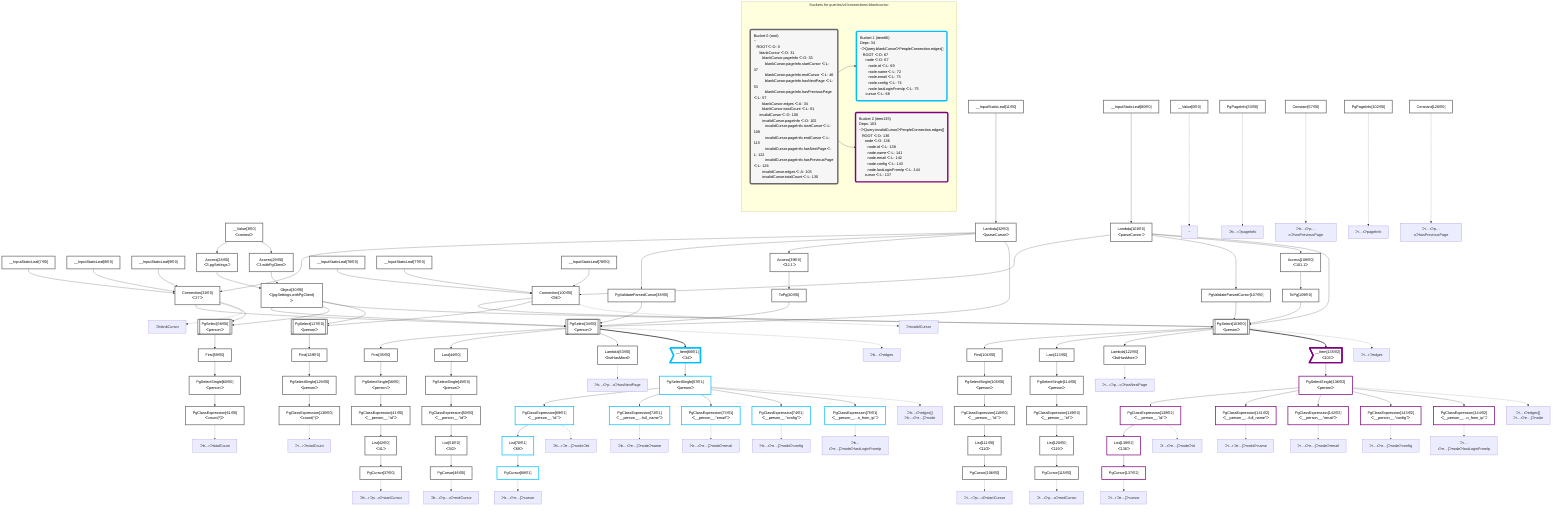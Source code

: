 graph TD
    classDef path fill:#eee,stroke:#000,color:#000
    classDef plan fill:#fff,stroke-width:3px,color:#000
    classDef itemplan fill:#fff,stroke-width:6px,color:#000
    classDef sideeffectplan fill:#f00,stroke-width:6px,color:#000
    classDef bucket fill:#f6f6f6,color:#000,stroke-width:6px,text-align:left


    %% define plans
    __Value0["__Value[0∈0]"]:::plan
    __Value3["__Value[3∈0]<br />ᐸcontextᐳ"]:::plan
    __InputStaticLeaf7["__InputStaticLeaf[7∈0]"]:::plan
    __InputStaticLeaf8["__InputStaticLeaf[8∈0]"]:::plan
    __InputStaticLeaf9["__InputStaticLeaf[9∈0]"]:::plan
    __InputStaticLeaf11["__InputStaticLeaf[11∈0]"]:::plan
    Access28["Access[28∈0]<br />ᐸ3.pgSettingsᐳ"]:::plan
    Access29["Access[29∈0]<br />ᐸ3.withPgClientᐳ"]:::plan
    Object30["Object[30∈0]<br />ᐸ{pgSettings,withPgClient}ᐳ"]:::plan
    Lambda32["Lambda[32∈0]<br />ᐸparseCursorᐳ"]:::plan
    Connection31["Connection[31∈0]<br />ᐸ27ᐳ"]:::plan
    PgPageInfo33["PgPageInfo[33∈0]"]:::plan
    PgValidateParsedCursor38["PgValidateParsedCursor[38∈0]"]:::plan
    Access39["Access[39∈0]<br />ᐸ32.1ᐳ"]:::plan
    ToPg40["ToPg[40∈0]"]:::plan
    PgSelect34[["PgSelect[34∈0]<br />ᐸpersonᐳ"]]:::plan
    First35["First[35∈0]"]:::plan
    PgSelectSingle36["PgSelectSingle[36∈0]<br />ᐸpersonᐳ"]:::plan
    PgClassExpression41["PgClassExpression[41∈0]<br />ᐸ__person__.”id”ᐳ"]:::plan
    List42["List[42∈0]<br />ᐸ41ᐳ"]:::plan
    PgCursor37["PgCursor[37∈0]"]:::plan
    Last44["Last[44∈0]"]:::plan
    PgSelectSingle45["PgSelectSingle[45∈0]<br />ᐸpersonᐳ"]:::plan
    PgClassExpression50["PgClassExpression[50∈0]<br />ᐸ__person__.”id”ᐳ"]:::plan
    List51["List[51∈0]<br />ᐸ50ᐳ"]:::plan
    PgCursor46["PgCursor[46∈0]"]:::plan
    Lambda53["Lambda[53∈0]<br />ᐸlistHasMoreᐳ"]:::plan
    Constant57["Constant[57∈0]"]:::plan
    PgSelect58[["PgSelect[58∈0]<br />ᐸpersonᐳ"]]:::plan
    First59["First[59∈0]"]:::plan
    PgSelectSingle60["PgSelectSingle[60∈0]<br />ᐸpersonᐳ"]:::plan
    PgClassExpression61["PgClassExpression[61∈0]<br />ᐸcount(*)ᐳ"]:::plan
    __Item66>"__Item[66∈1]<br />ᐸ34ᐳ"]:::itemplan
    PgSelectSingle67["PgSelectSingle[67∈1]<br />ᐸpersonᐳ"]:::plan
    PgClassExpression69["PgClassExpression[69∈1]<br />ᐸ__person__.”id”ᐳ"]:::plan
    List70["List[70∈1]<br />ᐸ69ᐳ"]:::plan
    PgCursor68["PgCursor[68∈1]"]:::plan
    PgClassExpression72["PgClassExpression[72∈1]<br />ᐸ__person__...full_name”ᐳ"]:::plan
    PgClassExpression73["PgClassExpression[73∈1]<br />ᐸ__person__.”email”ᐳ"]:::plan
    PgClassExpression74["PgClassExpression[74∈1]<br />ᐸ__person__.”config”ᐳ"]:::plan
    PgClassExpression75["PgClassExpression[75∈1]<br />ᐸ__person__...n_from_ip”ᐳ"]:::plan
    __InputStaticLeaf76["__InputStaticLeaf[76∈0]"]:::plan
    __InputStaticLeaf77["__InputStaticLeaf[77∈0]"]:::plan
    __InputStaticLeaf78["__InputStaticLeaf[78∈0]"]:::plan
    __InputStaticLeaf80["__InputStaticLeaf[80∈0]"]:::plan
    Lambda101["Lambda[101∈0]<br />ᐸparseCursorᐳ"]:::plan
    Connection100["Connection[100∈0]<br />ᐸ96ᐳ"]:::plan
    PgPageInfo102["PgPageInfo[102∈0]"]:::plan
    PgValidateParsedCursor107["PgValidateParsedCursor[107∈0]"]:::plan
    Access108["Access[108∈0]<br />ᐸ101.1ᐳ"]:::plan
    ToPg109["ToPg[109∈0]"]:::plan
    PgSelect103[["PgSelect[103∈0]<br />ᐸpersonᐳ"]]:::plan
    First104["First[104∈0]"]:::plan
    PgSelectSingle105["PgSelectSingle[105∈0]<br />ᐸpersonᐳ"]:::plan
    PgClassExpression110["PgClassExpression[110∈0]<br />ᐸ__person__.”id”ᐳ"]:::plan
    List111["List[111∈0]<br />ᐸ110ᐳ"]:::plan
    PgCursor106["PgCursor[106∈0]"]:::plan
    Last113["Last[113∈0]"]:::plan
    PgSelectSingle114["PgSelectSingle[114∈0]<br />ᐸpersonᐳ"]:::plan
    PgClassExpression119["PgClassExpression[119∈0]<br />ᐸ__person__.”id”ᐳ"]:::plan
    List120["List[120∈0]<br />ᐸ119ᐳ"]:::plan
    PgCursor115["PgCursor[115∈0]"]:::plan
    Lambda122["Lambda[122∈0]<br />ᐸlistHasMoreᐳ"]:::plan
    Constant126["Constant[126∈0]"]:::plan
    PgSelect127[["PgSelect[127∈0]<br />ᐸpersonᐳ"]]:::plan
    First128["First[128∈0]"]:::plan
    PgSelectSingle129["PgSelectSingle[129∈0]<br />ᐸpersonᐳ"]:::plan
    PgClassExpression130["PgClassExpression[130∈0]<br />ᐸcount(*)ᐳ"]:::plan
    __Item135>"__Item[135∈2]<br />ᐸ103ᐳ"]:::itemplan
    PgSelectSingle136["PgSelectSingle[136∈2]<br />ᐸpersonᐳ"]:::plan
    PgClassExpression138["PgClassExpression[138∈2]<br />ᐸ__person__.”id”ᐳ"]:::plan
    List139["List[139∈2]<br />ᐸ138ᐳ"]:::plan
    PgCursor137["PgCursor[137∈2]"]:::plan
    PgClassExpression141["PgClassExpression[141∈2]<br />ᐸ__person__...full_name”ᐳ"]:::plan
    PgClassExpression142["PgClassExpression[142∈2]<br />ᐸ__person__.”email”ᐳ"]:::plan
    PgClassExpression143["PgClassExpression[143∈2]<br />ᐸ__person__.”config”ᐳ"]:::plan
    PgClassExpression144["PgClassExpression[144∈2]<br />ᐸ__person__...n_from_ip”ᐳ"]:::plan

    %% plan dependencies
    __Value3 --> Access28
    __Value3 --> Access29
    Access28 & Access29 --> Object30
    __InputStaticLeaf11 --> Lambda32
    __InputStaticLeaf7 & __InputStaticLeaf8 & __InputStaticLeaf9 & Lambda32 --> Connection31
    Lambda32 --> PgValidateParsedCursor38
    Lambda32 --> Access39
    Access39 --> ToPg40
    Object30 & Connection31 & Lambda32 & PgValidateParsedCursor38 & ToPg40 --> PgSelect34
    PgSelect34 --> First35
    First35 --> PgSelectSingle36
    PgSelectSingle36 --> PgClassExpression41
    PgClassExpression41 --> List42
    List42 --> PgCursor37
    PgSelect34 --> Last44
    Last44 --> PgSelectSingle45
    PgSelectSingle45 --> PgClassExpression50
    PgClassExpression50 --> List51
    List51 --> PgCursor46
    PgSelect34 --> Lambda53
    Object30 & Connection31 --> PgSelect58
    PgSelect58 --> First59
    First59 --> PgSelectSingle60
    PgSelectSingle60 --> PgClassExpression61
    PgSelect34 ==> __Item66
    __Item66 --> PgSelectSingle67
    PgSelectSingle67 --> PgClassExpression69
    PgClassExpression69 --> List70
    List70 --> PgCursor68
    PgSelectSingle67 --> PgClassExpression72
    PgSelectSingle67 --> PgClassExpression73
    PgSelectSingle67 --> PgClassExpression74
    PgSelectSingle67 --> PgClassExpression75
    __InputStaticLeaf80 --> Lambda101
    __InputStaticLeaf76 & __InputStaticLeaf77 & __InputStaticLeaf78 & Lambda101 --> Connection100
    Lambda101 --> PgValidateParsedCursor107
    Lambda101 --> Access108
    Access108 --> ToPg109
    Object30 & Connection100 & Lambda101 & PgValidateParsedCursor107 & ToPg109 --> PgSelect103
    PgSelect103 --> First104
    First104 --> PgSelectSingle105
    PgSelectSingle105 --> PgClassExpression110
    PgClassExpression110 --> List111
    List111 --> PgCursor106
    PgSelect103 --> Last113
    Last113 --> PgSelectSingle114
    PgSelectSingle114 --> PgClassExpression119
    PgClassExpression119 --> List120
    List120 --> PgCursor115
    PgSelect103 --> Lambda122
    Object30 & Connection100 --> PgSelect127
    PgSelect127 --> First128
    First128 --> PgSelectSingle129
    PgSelectSingle129 --> PgClassExpression130
    PgSelect103 ==> __Item135
    __Item135 --> PgSelectSingle136
    PgSelectSingle136 --> PgClassExpression138
    PgClassExpression138 --> List139
    List139 --> PgCursor137
    PgSelectSingle136 --> PgClassExpression141
    PgSelectSingle136 --> PgClassExpression142
    PgSelectSingle136 --> PgClassExpression143
    PgSelectSingle136 --> PgClassExpression144

    %% plan-to-path relationships
    P0["~"]
    __Value0 -.-> P0
    P31["ᐳblankCursor"]
    Connection31 -.-> P31
    P33["ᐳb…rᐳpageInfo"]
    PgPageInfo33 -.-> P33
    P34["ᐳb…rᐳedges"]
    PgSelect34 -.-> P34
    P37["ᐳb…rᐳp…oᐳstartCursor"]
    PgCursor37 -.-> P37
    P46["ᐳb…rᐳp…oᐳendCursor"]
    PgCursor46 -.-> P46
    P53["ᐳb…rᐳp…oᐳhasNextPage"]
    Lambda53 -.-> P53
    P57["ᐳb…rᐳp…oᐳhasPreviousPage"]
    Constant57 -.-> P57
    P61["ᐳb…rᐳtotalCount"]
    PgClassExpression61 -.-> P61
    P67["ᐳb…rᐳedges[]<br />ᐳb…rᐳe…]ᐳnode"]
    PgSelectSingle67 -.-> P67
    P68["ᐳb…rᐳe…]ᐳcursor"]
    PgCursor68 -.-> P68
    P69["ᐳb…rᐳe…]ᐳnodeᐳid"]
    PgClassExpression69 -.-> P69
    P72["ᐳb…rᐳe…]ᐳnodeᐳname"]
    PgClassExpression72 -.-> P72
    P73["ᐳb…rᐳe…]ᐳnodeᐳemail"]
    PgClassExpression73 -.-> P73
    P74["ᐳb…rᐳe…]ᐳnodeᐳconfig"]
    PgClassExpression74 -.-> P74
    P75["ᐳb…rᐳe…]ᐳnodeᐳlastLoginFromIp"]
    PgClassExpression75 -.-> P75
    P100["ᐳinvalidCursor"]
    Connection100 -.-> P100
    P102["ᐳi…rᐳpageInfo"]
    PgPageInfo102 -.-> P102
    P103["ᐳi…rᐳedges"]
    PgSelect103 -.-> P103
    P106["ᐳi…rᐳp…oᐳstartCursor"]
    PgCursor106 -.-> P106
    P115["ᐳi…rᐳp…oᐳendCursor"]
    PgCursor115 -.-> P115
    P122["ᐳi…rᐳp…oᐳhasNextPage"]
    Lambda122 -.-> P122
    P126["ᐳi…rᐳp…oᐳhasPreviousPage"]
    Constant126 -.-> P126
    P130["ᐳi…rᐳtotalCount"]
    PgClassExpression130 -.-> P130
    P136["ᐳi…rᐳedges[]<br />ᐳi…rᐳe…]ᐳnode"]
    PgSelectSingle136 -.-> P136
    P137["ᐳi…rᐳe…]ᐳcursor"]
    PgCursor137 -.-> P137
    P138["ᐳi…rᐳe…]ᐳnodeᐳid"]
    PgClassExpression138 -.-> P138
    P141["ᐳi…rᐳe…]ᐳnodeᐳname"]
    PgClassExpression141 -.-> P141
    P142["ᐳi…rᐳe…]ᐳnodeᐳemail"]
    PgClassExpression142 -.-> P142
    P143["ᐳi…rᐳe…]ᐳnodeᐳconfig"]
    PgClassExpression143 -.-> P143
    P144["ᐳi…rᐳe…]ᐳnodeᐳlastLoginFromIp"]
    PgClassExpression144 -.-> P144

    subgraph "Buckets for queries/v4/connections-blankcursor"
    Bucket0("Bucket 0 (root)<br />~<br />⠀ROOT ᐸ-O- 0<br />⠀⠀blankCursor ᐸ-O- 31<br />⠀⠀⠀blankCursor.pageInfo ᐸ-O- 33<br />⠀⠀⠀⠀blankCursor.pageInfo.startCursor ᐸ-L- 37<br />⠀⠀⠀⠀blankCursor.pageInfo.endCursor ᐸ-L- 46<br />⠀⠀⠀⠀blankCursor.pageInfo.hasNextPage ᐸ-L- 53<br />⠀⠀⠀⠀blankCursor.pageInfo.hasPreviousPage ᐸ-L- 57<br />⠀⠀⠀blankCursor.edges ᐸ-A- 34<br />⠀⠀⠀blankCursor.totalCount ᐸ-L- 61<br />⠀⠀invalidCursor ᐸ-O- 100<br />⠀⠀⠀invalidCursor.pageInfo ᐸ-O- 102<br />⠀⠀⠀⠀invalidCursor.pageInfo.startCursor ᐸ-L- 106<br />⠀⠀⠀⠀invalidCursor.pageInfo.endCursor ᐸ-L- 115<br />⠀⠀⠀⠀invalidCursor.pageInfo.hasNextPage ᐸ-L- 122<br />⠀⠀⠀⠀invalidCursor.pageInfo.hasPreviousPage ᐸ-L- 126<br />⠀⠀⠀invalidCursor.edges ᐸ-A- 103<br />⠀⠀⠀invalidCursor.totalCount ᐸ-L- 130"):::bucket
    classDef bucket0 stroke:#696969
    class Bucket0,__Value0,__Value3,__InputStaticLeaf7,__InputStaticLeaf8,__InputStaticLeaf9,__InputStaticLeaf11,Access28,Access29,Object30,Connection31,Lambda32,PgPageInfo33,PgSelect34,First35,PgSelectSingle36,PgCursor37,PgValidateParsedCursor38,Access39,ToPg40,PgClassExpression41,List42,Last44,PgSelectSingle45,PgCursor46,PgClassExpression50,List51,Lambda53,Constant57,PgSelect58,First59,PgSelectSingle60,PgClassExpression61,__InputStaticLeaf76,__InputStaticLeaf77,__InputStaticLeaf78,__InputStaticLeaf80,Connection100,Lambda101,PgPageInfo102,PgSelect103,First104,PgSelectSingle105,PgCursor106,PgValidateParsedCursor107,Access108,ToPg109,PgClassExpression110,List111,Last113,PgSelectSingle114,PgCursor115,PgClassExpression119,List120,Lambda122,Constant126,PgSelect127,First128,PgSelectSingle129,PgClassExpression130 bucket0
    Bucket1("Bucket 1 (item66)<br />Deps: 34<br />~ᐳQuery.blankCursorᐳPeopleConnection.edges[]<br />⠀ROOT ᐸ-O- 67<br />⠀⠀node ᐸ-O- 67<br />⠀⠀⠀node.id ᐸ-L- 69<br />⠀⠀⠀node.name ᐸ-L- 72<br />⠀⠀⠀node.email ᐸ-L- 73<br />⠀⠀⠀node.config ᐸ-L- 74<br />⠀⠀⠀node.lastLoginFromIp ᐸ-L- 75<br />⠀⠀cursor ᐸ-L- 68"):::bucket
    classDef bucket1 stroke:#00bfff
    class Bucket1,__Item66,PgSelectSingle67,PgCursor68,PgClassExpression69,List70,PgClassExpression72,PgClassExpression73,PgClassExpression74,PgClassExpression75 bucket1
    Bucket2("Bucket 2 (item135)<br />Deps: 103<br />~ᐳQuery.invalidCursorᐳPeopleConnection.edges[]<br />⠀ROOT ᐸ-O- 136<br />⠀⠀node ᐸ-O- 136<br />⠀⠀⠀node.id ᐸ-L- 138<br />⠀⠀⠀node.name ᐸ-L- 141<br />⠀⠀⠀node.email ᐸ-L- 142<br />⠀⠀⠀node.config ᐸ-L- 143<br />⠀⠀⠀node.lastLoginFromIp ᐸ-L- 144<br />⠀⠀cursor ᐸ-L- 137"):::bucket
    classDef bucket2 stroke:#7f007f
    class Bucket2,__Item135,PgSelectSingle136,PgCursor137,PgClassExpression138,List139,PgClassExpression141,PgClassExpression142,PgClassExpression143,PgClassExpression144 bucket2
    Bucket0 --> Bucket1 & Bucket2
    end